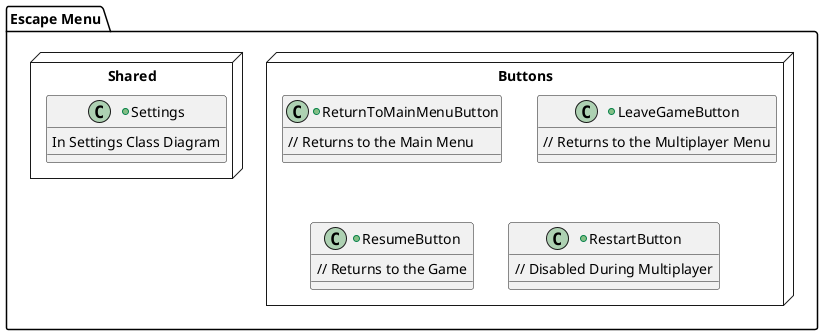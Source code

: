 




@startuml EscapeMenuClassDiagram


top to bottom direction

package "Escape Menu" {

    package Buttons <<Node>> {

        +Class "ReturnToMainMenuButton" as ReturnToMainMenuButtonClass {
            // Returns to the Main Menu
        }

        +Class "LeaveGameButton" as LeaveGameButtonClass {
            // Returns to the Multiplayer Menu
        }

        +Class "ResumeButton" as ResumeButtonClass {
            // Returns to the Game
        }

        +Class "RestartButton" as CreditsButtonClass {
            // Disabled During Multiplayer
        }

 

    }

    package Shared <<Node>> {

        +Class "Settings" as SettingsClass {
            In Settings Class Diagram
        }


    }




}


@enduml























